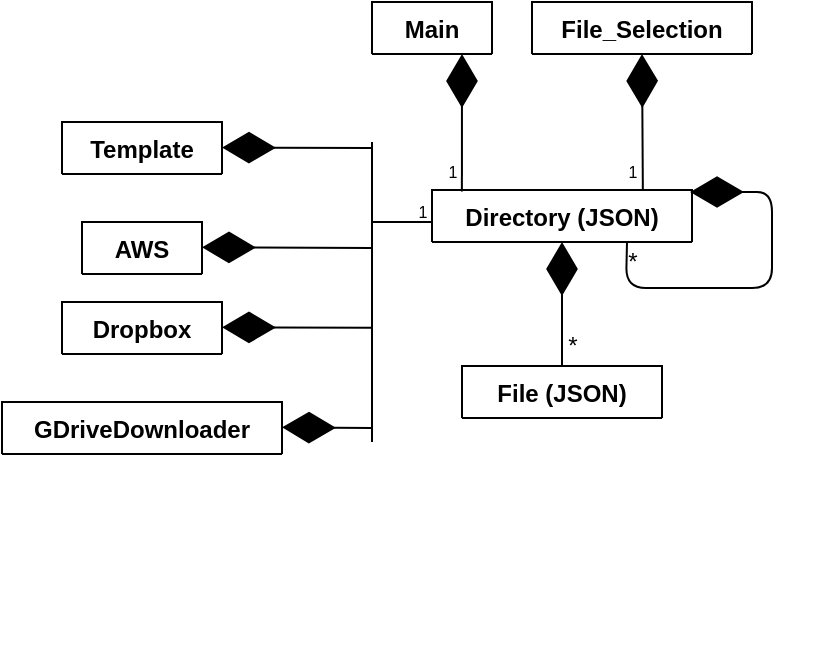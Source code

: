 <mxfile version="12.9.9" type="device"><diagram id="C5RBs43oDa-KdzZeNtuy" name="Page-1"><mxGraphModel dx="569" dy="326" grid="1" gridSize="10" guides="1" tooltips="1" connect="1" arrows="1" fold="1" page="1" pageScale="1" pageWidth="1169" pageHeight="827" math="0" shadow="0"><root><mxCell id="WIyWlLk6GJQsqaUBKTNV-0"/><mxCell id="WIyWlLk6GJQsqaUBKTNV-1" parent="WIyWlLk6GJQsqaUBKTNV-0"/><mxCell id="PUjD-5yK6D6DXM_f7cYs-7" value="" style="group" parent="WIyWlLk6GJQsqaUBKTNV-1" vertex="1" connectable="0"><mxGeometry x="580" y="124" width="160" height="238" as="geometry"/></mxCell><mxCell id="XWtVJLDJFeBlqaPUyuqN-22" value="Directory (JSON)" style="swimlane;fontStyle=1;align=center;verticalAlign=top;childLayout=stackLayout;horizontal=1;startSize=26;horizontalStack=0;resizeParent=1;resizeParentMax=0;resizeLast=0;collapsible=1;marginBottom=0;" parent="PUjD-5yK6D6DXM_f7cYs-7" vertex="1" collapsed="1"><mxGeometry width="130" height="26" as="geometry"><mxRectangle width="160" height="98" as="alternateBounds"/></mxGeometry></mxCell><mxCell id="XWtVJLDJFeBlqaPUyuqN-23" value="name: String&#10;path: String&#10;directories: Directory Vector&#10;files: File Vector" style="text;strokeColor=none;fillColor=none;align=left;verticalAlign=top;spacingLeft=4;spacingRight=4;overflow=hidden;rotatable=0;points=[[0,0.5],[1,0.5]];portConstraint=eastwest;" parent="XWtVJLDJFeBlqaPUyuqN-22" vertex="1"><mxGeometry y="26" width="130" height="64" as="geometry"/></mxCell><mxCell id="XWtVJLDJFeBlqaPUyuqN-24" value="" style="line;strokeWidth=1;fillColor=none;align=left;verticalAlign=middle;spacingTop=-1;spacingLeft=3;spacingRight=3;rotatable=0;labelPosition=right;points=[];portConstraint=eastwest;" parent="XWtVJLDJFeBlqaPUyuqN-22" vertex="1"><mxGeometry y="90" width="130" height="8" as="geometry"/></mxCell><mxCell id="PUjD-5yK6D6DXM_f7cYs-3" value="" style="endArrow=diamondThin;endFill=1;endSize=24;html=1;entryX=0.994;entryY=0.375;entryDx=0;entryDy=0;entryPerimeter=0;exitX=0.75;exitY=1;exitDx=0;exitDy=0;" parent="XWtVJLDJFeBlqaPUyuqN-22" source="XWtVJLDJFeBlqaPUyuqN-22" target="XWtVJLDJFeBlqaPUyuqN-23" edge="1"><mxGeometry width="160" relative="1" as="geometry"><mxPoint x="110" y="120" as="sourcePoint"/><mxPoint x="410" y="150" as="targetPoint"/><Array as="points"><mxPoint x="120" y="120"/><mxPoint x="200" y="120"/><mxPoint x="200" y="50"/></Array></mxGeometry></mxCell><mxCell id="PUjD-5yK6D6DXM_f7cYs-0" value="" style="endArrow=diamondThin;endFill=1;endSize=24;html=1;entryX=0.5;entryY=1;entryDx=0;entryDy=0;exitX=0.5;exitY=0;exitDx=0;exitDy=0;" parent="PUjD-5yK6D6DXM_f7cYs-7" source="XWtVJLDJFeBlqaPUyuqN-27" target="XWtVJLDJFeBlqaPUyuqN-22" edge="1"><mxGeometry width="160" relative="1" as="geometry"><mxPoint x="-620" y="280" as="sourcePoint"/><mxPoint x="-460" y="280" as="targetPoint"/></mxGeometry></mxCell><mxCell id="PUjD-5yK6D6DXM_f7cYs-1" value="*" style="text;html=1;align=center;verticalAlign=middle;resizable=0;points=[];autosize=1;" parent="PUjD-5yK6D6DXM_f7cYs-7" vertex="1"><mxGeometry x="60" y="68" width="20" height="20" as="geometry"/></mxCell><mxCell id="PUjD-5yK6D6DXM_f7cYs-4" value="*" style="text;html=1;align=center;verticalAlign=middle;resizable=0;points=[];autosize=1;" parent="PUjD-5yK6D6DXM_f7cYs-7" vertex="1"><mxGeometry x="90" y="26" width="20" height="20" as="geometry"/></mxCell><mxCell id="XWtVJLDJFeBlqaPUyuqN-27" value="File (JSON)" style="swimlane;fontStyle=1;align=center;verticalAlign=top;childLayout=stackLayout;horizontal=1;startSize=26;horizontalStack=0;resizeParent=1;resizeParentMax=0;resizeLast=0;collapsible=1;marginBottom=0;" parent="PUjD-5yK6D6DXM_f7cYs-7" vertex="1" collapsed="1"><mxGeometry x="15" y="88" width="100" height="26" as="geometry"><mxRectangle y="170" width="160" height="68" as="alternateBounds"/></mxGeometry></mxCell><mxCell id="XWtVJLDJFeBlqaPUyuqN-28" value="name: String&#10;path: String" style="text;strokeColor=none;fillColor=none;align=left;verticalAlign=top;spacingLeft=4;spacingRight=4;overflow=hidden;rotatable=0;points=[[0,0.5],[1,0.5]];portConstraint=eastwest;" parent="XWtVJLDJFeBlqaPUyuqN-27" vertex="1"><mxGeometry y="26" width="100" height="34" as="geometry"/></mxCell><mxCell id="XWtVJLDJFeBlqaPUyuqN-29" value="" style="line;strokeWidth=1;fillColor=none;align=left;verticalAlign=middle;spacingTop=-1;spacingLeft=3;spacingRight=3;rotatable=0;labelPosition=right;points=[];portConstraint=eastwest;" parent="XWtVJLDJFeBlqaPUyuqN-27" vertex="1"><mxGeometry y="60" width="100" height="8" as="geometry"/></mxCell><mxCell id="MmyLhCDny8lxXup4z3QG-3" value="" style="endArrow=diamondThin;endFill=1;endSize=24;html=1;entryX=0.994;entryY=0.375;entryDx=0;entryDy=0;entryPerimeter=0;exitX=0.75;exitY=1;exitDx=0;exitDy=0;" edge="1" parent="PUjD-5yK6D6DXM_f7cYs-7" source="XWtVJLDJFeBlqaPUyuqN-22"><mxGeometry width="160" relative="1" as="geometry"><mxPoint x="90" y="49" as="sourcePoint"/><mxPoint x="129.04" y="1" as="targetPoint"/><Array as="points"><mxPoint x="97" y="49"/><mxPoint x="170" y="49"/><mxPoint x="170" y="1"/></Array></mxGeometry></mxCell><mxCell id="1gOJ1gNkcal4FqrxBqCz-0" value="Template" style="swimlane;fontStyle=1;align=center;verticalAlign=top;childLayout=stackLayout;horizontal=1;startSize=26;horizontalStack=0;resizeParent=1;resizeParentMax=0;resizeLast=0;collapsible=1;marginBottom=0;" parent="WIyWlLk6GJQsqaUBKTNV-1" vertex="1" collapsed="1"><mxGeometry x="395" y="90" width="80" height="26" as="geometry"><mxRectangle x="-600" y="320" width="440" height="168" as="alternateBounds"/></mxGeometry></mxCell><mxCell id="1gOJ1gNkcal4FqrxBqCz-1" value="[NAME]_?[MODEL]_[PARAM]:String&#10;[NAME]_get_files_list_result:String&#10;[NAME]_entries_to_download:List" style="text;strokeColor=none;fillColor=none;align=left;verticalAlign=top;spacingLeft=4;spacingRight=4;overflow=hidden;rotatable=0;points=[[0,0.5],[1,0.5]];portConstraint=eastwest;" parent="1gOJ1gNkcal4FqrxBqCz-0" vertex="1"><mxGeometry y="26" width="80" height="54" as="geometry"/></mxCell><mxCell id="1gOJ1gNkcal4FqrxBqCz-2" value="" style="line;strokeWidth=1;fillColor=none;align=left;verticalAlign=middle;spacingTop=-1;spacingLeft=3;spacingRight=3;rotatable=0;labelPosition=right;points=[];portConstraint=eastwest;" parent="1gOJ1gNkcal4FqrxBqCz-0" vertex="1"><mxGeometry y="80" width="80" height="8" as="geometry"/></mxCell><mxCell id="1gOJ1gNkcal4FqrxBqCz-3" value="[NAME]_authentication(void)&#10;[NAME]_get_files_list(void)&#10;[NAME]_format_entries_list(in [NAME]_get_files_list_result:List)&#10;[NAME]_select_entries_to_download(in [NAME]_entries_to_download:List)&#10;[NAME]_download_selected_entries(void)" style="text;strokeColor=none;fillColor=none;align=left;verticalAlign=top;spacingLeft=4;spacingRight=4;overflow=hidden;rotatable=0;points=[[0,0.5],[1,0.5]];portConstraint=eastwest;" parent="1gOJ1gNkcal4FqrxBqCz-0" vertex="1"><mxGeometry y="88" width="80" height="80" as="geometry"/></mxCell><mxCell id="XWtVJLDJFeBlqaPUyuqN-18" value="File_Selection" style="swimlane;fontStyle=1;align=center;verticalAlign=top;childLayout=stackLayout;horizontal=1;startSize=26;horizontalStack=0;resizeParent=1;resizeParentMax=0;resizeLast=0;collapsible=1;marginBottom=0;" parent="WIyWlLk6GJQsqaUBKTNV-1" vertex="1" collapsed="1"><mxGeometry x="630" y="30" width="110" height="26" as="geometry"><mxRectangle x="930" y="430" width="160" height="86" as="alternateBounds"/></mxGeometry></mxCell><mxCell id="XWtVJLDJFeBlqaPUyuqN-19" value="html_template: String" style="text;strokeColor=none;fillColor=none;align=left;verticalAlign=top;spacingLeft=4;spacingRight=4;overflow=hidden;rotatable=0;points=[[0,0.5],[1,0.5]];portConstraint=eastwest;" parent="XWtVJLDJFeBlqaPUyuqN-18" vertex="1"><mxGeometry y="26" width="110" height="26" as="geometry"/></mxCell><mxCell id="XWtVJLDJFeBlqaPUyuqN-20" value="" style="line;strokeWidth=1;fillColor=none;align=left;verticalAlign=middle;spacingTop=-1;spacingLeft=3;spacingRight=3;rotatable=0;labelPosition=right;points=[];portConstraint=eastwest;" parent="XWtVJLDJFeBlqaPUyuqN-18" vertex="1"><mxGeometry y="52" width="110" height="8" as="geometry"/></mxCell><mxCell id="XWtVJLDJFeBlqaPUyuqN-21" value="download(dirs: Directory)" style="text;strokeColor=none;fillColor=none;align=left;verticalAlign=top;spacingLeft=4;spacingRight=4;overflow=hidden;rotatable=0;points=[[0,0.5],[1,0.5]];portConstraint=eastwest;" parent="XWtVJLDJFeBlqaPUyuqN-18" vertex="1"><mxGeometry y="60" width="110" height="26" as="geometry"/></mxCell><mxCell id="XWtVJLDJFeBlqaPUyuqN-8" value="Main" style="swimlane;fontStyle=1;align=center;verticalAlign=top;childLayout=stackLayout;horizontal=1;startSize=26;horizontalStack=0;resizeParent=1;resizeParentMax=0;resizeLast=0;collapsible=1;marginBottom=0;" parent="WIyWlLk6GJQsqaUBKTNV-1" vertex="1" collapsed="1"><mxGeometry x="550" y="30" width="60" height="26" as="geometry"><mxRectangle x="630" y="240" width="160" height="88" as="alternateBounds"/></mxGeometry></mxCell><mxCell id="XWtVJLDJFeBlqaPUyuqN-9" value="platforms: String Vector&#10;credentials: String Vector&#10;" style="text;strokeColor=none;fillColor=none;align=left;verticalAlign=top;spacingLeft=4;spacingRight=4;overflow=hidden;rotatable=0;points=[[0,0.5],[1,0.5]];portConstraint=eastwest;" parent="XWtVJLDJFeBlqaPUyuqN-8" vertex="1"><mxGeometry y="26" width="60" height="44" as="geometry"/></mxCell><mxCell id="XWtVJLDJFeBlqaPUyuqN-10" value="" style="line;strokeWidth=1;fillColor=none;align=left;verticalAlign=middle;spacingTop=-1;spacingLeft=3;spacingRight=3;rotatable=0;labelPosition=right;points=[];portConstraint=eastwest;" parent="XWtVJLDJFeBlqaPUyuqN-8" vertex="1"><mxGeometry y="70" width="60" height="18" as="geometry"/></mxCell><mxCell id="PUjD-5yK6D6DXM_f7cYs-41" value="AWS" style="swimlane;fontStyle=1;align=center;verticalAlign=top;childLayout=stackLayout;horizontal=1;startSize=26;horizontalStack=0;resizeParent=1;resizeParentMax=0;resizeLast=0;collapsible=1;marginBottom=0;" parent="WIyWlLk6GJQsqaUBKTNV-1" vertex="1" collapsed="1"><mxGeometry x="405" y="140" width="60" height="26" as="geometry"><mxRectangle x="120" y="-92" width="280" height="260" as="alternateBounds"/></mxGeometry></mxCell><mxCell id="PUjD-5yK6D6DXM_f7cYs-42" value="aws_ec2_client_flow: Object boto3.client()&#10;aws_s3_client_flow: Object boto3.client()&#10;aws_s3_resource_flow: Object boto3.resource()&#10;aws_get_files_list_result: Object JSON&#10;aws_entries_to_download_list: Object JSON&#10;aws_entries_to_download_list: Object List&#10;aws_download_path: String=&quot;C:/Downloads&quot;" style="text;strokeColor=none;fillColor=none;align=left;verticalAlign=top;spacingLeft=4;spacingRight=4;overflow=hidden;rotatable=0;points=[[0,0.5],[1,0.5]];portConstraint=eastwest;" parent="PUjD-5yK6D6DXM_f7cYs-41" vertex="1"><mxGeometry y="26" width="60" height="114" as="geometry"/></mxCell><mxCell id="PUjD-5yK6D6DXM_f7cYs-43" value="" style="line;strokeWidth=1;fillColor=none;align=left;verticalAlign=middle;spacingTop=-1;spacingLeft=3;spacingRight=3;rotatable=0;labelPosition=right;points=[];portConstraint=eastwest;" parent="PUjD-5yK6D6DXM_f7cYs-41" vertex="1"><mxGeometry y="140" width="60" height="30" as="geometry"/></mxCell><mxCell id="PUjD-5yK6D6DXM_f7cYs-44" value="aws_authentication: void&#10;aws_get_files_list: void&#10;aws_format_entries_list: void&#10;aws_select_entries_to_download_void&#10;aws_download_selected_entires: void" style="text;strokeColor=none;fillColor=none;align=left;verticalAlign=top;spacingLeft=4;spacingRight=4;overflow=hidden;rotatable=0;points=[[0,0.5],[1,0.5]];portConstraint=eastwest;" parent="PUjD-5yK6D6DXM_f7cYs-41" vertex="1"><mxGeometry y="170" width="60" height="90" as="geometry"/></mxCell><mxCell id="VuYZm0qjbYzL9_JQLtvp-0" value="Dropbox" style="swimlane;fontStyle=1;align=center;verticalAlign=top;childLayout=stackLayout;horizontal=1;startSize=26;horizontalStack=0;resizeParent=1;resizeParentMax=0;resizeLast=0;collapsible=1;marginBottom=0;" parent="WIyWlLk6GJQsqaUBKTNV-1" vertex="1" collapsed="1"><mxGeometry x="395" y="180" width="80" height="26" as="geometry"><mxRectangle x="45" y="210" width="430" height="310" as="alternateBounds"/></mxGeometry></mxCell><mxCell id="VuYZm0qjbYzL9_JQLtvp-1" value="dropbox_api_key:String&#10;dropbox_api_secret:String&#10;dropbox_authentication_auth_flow:String&#10;dropbox_authentication_authorize_url:String&#10;dropbox_authentication_auth_code:String&#10;dropbox_authentication_oauth_result:Sting &#10;dbx:String&#10;dropbox_get_files_return:String&#10;dropbox_get_files_list_result:String&#10;dropbox_entries_to_download_list:String&#10;dropbox_download_path:String&#10;dropbox_dictionary:String" style="text;strokeColor=none;fillColor=none;align=left;verticalAlign=top;spacingLeft=4;spacingRight=4;overflow=hidden;rotatable=0;points=[[0,0.5],[1,0.5]];portConstraint=eastwest;labelBackgroundColor=none;fontColor=#000000;" parent="VuYZm0qjbYzL9_JQLtvp-0" vertex="1"><mxGeometry y="26" width="80" height="184" as="geometry"/></mxCell><mxCell id="VuYZm0qjbYzL9_JQLtvp-2" value="" style="line;strokeWidth=1;fillColor=none;align=left;verticalAlign=middle;spacingTop=-1;spacingLeft=3;spacingRight=3;rotatable=0;labelPosition=right;points=[];portConstraint=eastwest;" parent="VuYZm0qjbYzL9_JQLtvp-0" vertex="1"><mxGeometry y="210" width="80" height="8" as="geometry"/></mxCell><mxCell id="VuYZm0qjbYzL9_JQLtvp-3" value="dropbox_authentication(void)&#10;dropbox_get_files_list(void)&#10;dropbox_format_entries_list(in dropbox_get_files_list_result:String)&#10;dropbox_select_entries_to_download(in dropbox_entries_to_download:String)&#10;dropbox_download_selected_entries(void)" style="text;strokeColor=none;fillColor=none;align=left;verticalAlign=top;spacingLeft=4;spacingRight=4;overflow=hidden;rotatable=0;points=[[0,0.5],[1,0.5]];portConstraint=eastwest;labelBackgroundColor=#ffffff;" parent="VuYZm0qjbYzL9_JQLtvp-0" vertex="1"><mxGeometry y="218" width="80" height="92" as="geometry"/></mxCell><mxCell id="E6ryuPVC76yGmqxDlpta-0" value="GDriveDownloader" style="swimlane;fontStyle=1;align=center;verticalAlign=top;childLayout=stackLayout;horizontal=1;startSize=26;horizontalStack=0;resizeParent=1;resizeParentMax=0;resizeLast=0;collapsible=1;marginBottom=0;" parent="WIyWlLk6GJQsqaUBKTNV-1" vertex="1" collapsed="1"><mxGeometry x="365" y="230" width="140" height="26" as="geometry"><mxRectangle x="35" y="540" width="450" height="216" as="alternateBounds"/></mxGeometry></mxCell><mxCell id="E6ryuPVC76yGmqxDlpta-1" value="self.GDriveDownloader_creds = creds&#10;self.GDriveDownloader_SCOPES = ['https://www.googleapis.com/auth/drive']&#10;self.GDriveDownloader_service = service&#10;self.GDriveDownloader_file_List = None&#10;self.GDriveDownloader_json = None&#10;" style="text;strokeColor=none;fillColor=none;align=left;verticalAlign=top;spacingLeft=4;spacingRight=4;overflow=hidden;rotatable=0;points=[[0,0.5],[1,0.5]];portConstraint=eastwest;" parent="E6ryuPVC76yGmqxDlpta-0" vertex="1"><mxGeometry y="26" width="140" height="74" as="geometry"/></mxCell><mxCell id="E6ryuPVC76yGmqxDlpta-2" value="" style="line;strokeWidth=1;fillColor=none;align=left;verticalAlign=middle;spacingTop=-1;spacingLeft=3;spacingRight=3;rotatable=0;labelPosition=right;points=[];portConstraint=eastwest;" parent="E6ryuPVC76yGmqxDlpta-0" vertex="1"><mxGeometry y="100" width="140" height="8" as="geometry"/></mxCell><mxCell id="E6ryuPVC76yGmqxDlpta-3" value="def GDriveDownloader_authentication(self)&#10;def GDriveDownloader_save_Token(self)&#10;def GDriveDownloader_load_Token(self)&#10;def GDriveDownloader_build_Service(self)&#10;def GDriveDownloader__download_File(self,file_Id)&#10;def GDriveDownloader__get_Files(self)" style="text;strokeColor=none;fillColor=none;align=left;verticalAlign=top;spacingLeft=4;spacingRight=4;overflow=hidden;rotatable=0;points=[[0,0.5],[1,0.5]];portConstraint=eastwest;" parent="E6ryuPVC76yGmqxDlpta-0" vertex="1"><mxGeometry y="108" width="140" height="108" as="geometry"/></mxCell><mxCell id="MmyLhCDny8lxXup4z3QG-12" value="" style="endArrow=diamondThin;endFill=1;endSize=24;html=1;entryX=0.5;entryY=1;entryDx=0;entryDy=0;exitX=0.811;exitY=0.013;exitDx=0;exitDy=0;exitPerimeter=0;" edge="1" parent="WIyWlLk6GJQsqaUBKTNV-1" source="XWtVJLDJFeBlqaPUyuqN-22" target="XWtVJLDJFeBlqaPUyuqN-18"><mxGeometry width="160" relative="1" as="geometry"><mxPoint x="450" y="100" as="sourcePoint"/><mxPoint x="610" y="100" as="targetPoint"/></mxGeometry></mxCell><mxCell id="MmyLhCDny8lxXup4z3QG-13" value="" style="endArrow=diamondThin;endFill=1;endSize=24;html=1;entryX=0.75;entryY=1;entryDx=0;entryDy=0;exitX=0.115;exitY=0.031;exitDx=0;exitDy=0;exitPerimeter=0;" edge="1" parent="WIyWlLk6GJQsqaUBKTNV-1" source="XWtVJLDJFeBlqaPUyuqN-22" target="XWtVJLDJFeBlqaPUyuqN-8"><mxGeometry width="160" relative="1" as="geometry"><mxPoint x="450" y="100" as="sourcePoint"/><mxPoint x="610" y="100" as="targetPoint"/></mxGeometry></mxCell><mxCell id="MmyLhCDny8lxXup4z3QG-14" value="" style="endArrow=diamondThin;endFill=1;endSize=24;html=1;" edge="1" parent="WIyWlLk6GJQsqaUBKTNV-1"><mxGeometry width="160" relative="1" as="geometry"><mxPoint x="550" y="103" as="sourcePoint"/><mxPoint x="475" y="102.76" as="targetPoint"/></mxGeometry></mxCell><mxCell id="MmyLhCDny8lxXup4z3QG-15" value="" style="endArrow=diamondThin;endFill=1;endSize=24;html=1;" edge="1" parent="WIyWlLk6GJQsqaUBKTNV-1"><mxGeometry width="160" relative="1" as="geometry"><mxPoint x="550" y="153" as="sourcePoint"/><mxPoint x="465" y="152.66" as="targetPoint"/></mxGeometry></mxCell><mxCell id="MmyLhCDny8lxXup4z3QG-16" value="" style="endArrow=diamondThin;endFill=1;endSize=24;html=1;" edge="1" parent="WIyWlLk6GJQsqaUBKTNV-1"><mxGeometry width="160" relative="1" as="geometry"><mxPoint x="550" y="192.9" as="sourcePoint"/><mxPoint x="475" y="192.66" as="targetPoint"/></mxGeometry></mxCell><mxCell id="MmyLhCDny8lxXup4z3QG-17" value="" style="endArrow=diamondThin;endFill=1;endSize=24;html=1;" edge="1" parent="WIyWlLk6GJQsqaUBKTNV-1"><mxGeometry width="160" relative="1" as="geometry"><mxPoint x="550" y="243" as="sourcePoint"/><mxPoint x="505" y="242.66" as="targetPoint"/></mxGeometry></mxCell><mxCell id="MmyLhCDny8lxXup4z3QG-18" value="" style="endArrow=none;html=1;" edge="1" parent="WIyWlLk6GJQsqaUBKTNV-1"><mxGeometry width="50" height="50" relative="1" as="geometry"><mxPoint x="550" y="250" as="sourcePoint"/><mxPoint x="550" y="100" as="targetPoint"/></mxGeometry></mxCell><mxCell id="MmyLhCDny8lxXup4z3QG-19" value="" style="endArrow=none;html=1;entryX=0;entryY=0.615;entryDx=0;entryDy=0;entryPerimeter=0;" edge="1" parent="WIyWlLk6GJQsqaUBKTNV-1" target="XWtVJLDJFeBlqaPUyuqN-22"><mxGeometry width="50" height="50" relative="1" as="geometry"><mxPoint x="550" y="140" as="sourcePoint"/><mxPoint x="560" y="130" as="targetPoint"/></mxGeometry></mxCell><mxCell id="MmyLhCDny8lxXup4z3QG-20" value="&lt;font style=&quot;font-size: 8px&quot;&gt;1&lt;/font&gt;" style="text;html=1;align=center;verticalAlign=middle;resizable=0;points=[];autosize=1;" vertex="1" parent="WIyWlLk6GJQsqaUBKTNV-1"><mxGeometry x="565" y="124" width="20" height="20" as="geometry"/></mxCell><mxCell id="MmyLhCDny8lxXup4z3QG-21" value="&lt;font style=&quot;font-size: 8px&quot;&gt;1&lt;/font&gt;" style="text;html=1;align=center;verticalAlign=middle;resizable=0;points=[];autosize=1;" vertex="1" parent="WIyWlLk6GJQsqaUBKTNV-1"><mxGeometry x="580" y="104" width="20" height="20" as="geometry"/></mxCell><mxCell id="MmyLhCDny8lxXup4z3QG-22" value="&lt;font style=&quot;font-size: 8px&quot;&gt;1&lt;/font&gt;" style="text;html=1;align=center;verticalAlign=middle;resizable=0;points=[];autosize=1;" vertex="1" parent="WIyWlLk6GJQsqaUBKTNV-1"><mxGeometry x="670" y="104" width="20" height="20" as="geometry"/></mxCell></root></mxGraphModel></diagram></mxfile>